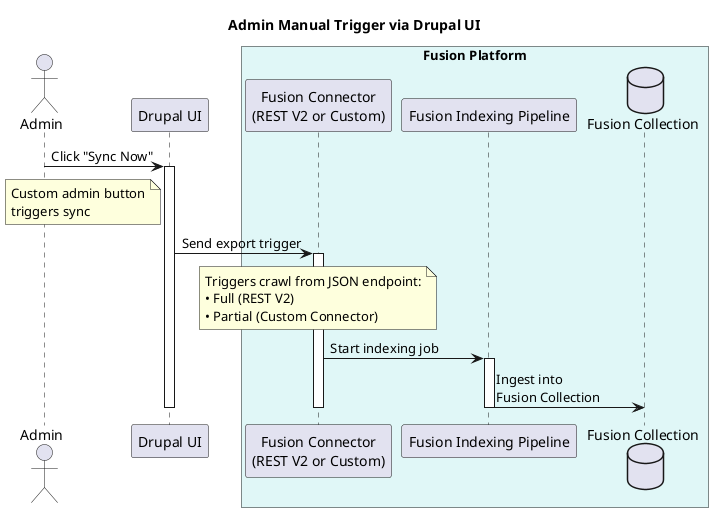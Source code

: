 @startuml
title Admin Manual Trigger via Drupal UI

/'
🛠 Index Trigger Flow (UI Button)

Scenario:
1. Admin clicks a “Sync Now” button in Drupal UI.
2. Drupal sends an export request to the Fusion REST V2 connector or the Custom Lucidworks connector.
3. Fusion initiates indexing process and crawls data from Drupal's JSON endpoint.
4. Data flows through the indexing pipeline into the Fusion Collection.

Requirements:
• Use actor for Admin.
• Use participant for Drupal, Fusion Connector, Indexing Pipeline, and Fusion Collection.
• Use `as` aliases for clarity.
• Use activation blocks to show processing time.
• Use notes to explain optional logic like partial/full reindexing.
'/

actor Admin
participant "Drupal UI" as DrupalUIButton

box "Fusion Platform"#E0F7F7
  participant "Fusion Connector\n(REST V2 or Custom)" as FusionConnector
  participant "Fusion Indexing Pipeline" as FusionIndexingPipeline
  database "Fusion Collection" as FusionCollection
end box


Admin -> DrupalUIButton: Click "Sync Now"
note left of DrupalUIButton
  Custom admin button
  triggers sync
end note
activate DrupalUIButton
DrupalUIButton -> FusionConnector: Send export trigger
activate FusionConnector
note over FusionConnector
Triggers crawl from JSON endpoint:
• Full (REST V2)
• Partial (Custom Connector)
end note
FusionConnector -> FusionIndexingPipeline: Start indexing job
activate FusionIndexingPipeline
FusionIndexingPipeline -> FusionCollection: Ingest into \nFusion Collection
deactivate FusionIndexingPipeline
deactivate FusionConnector
deactivate DrupalUIButton
@enduml